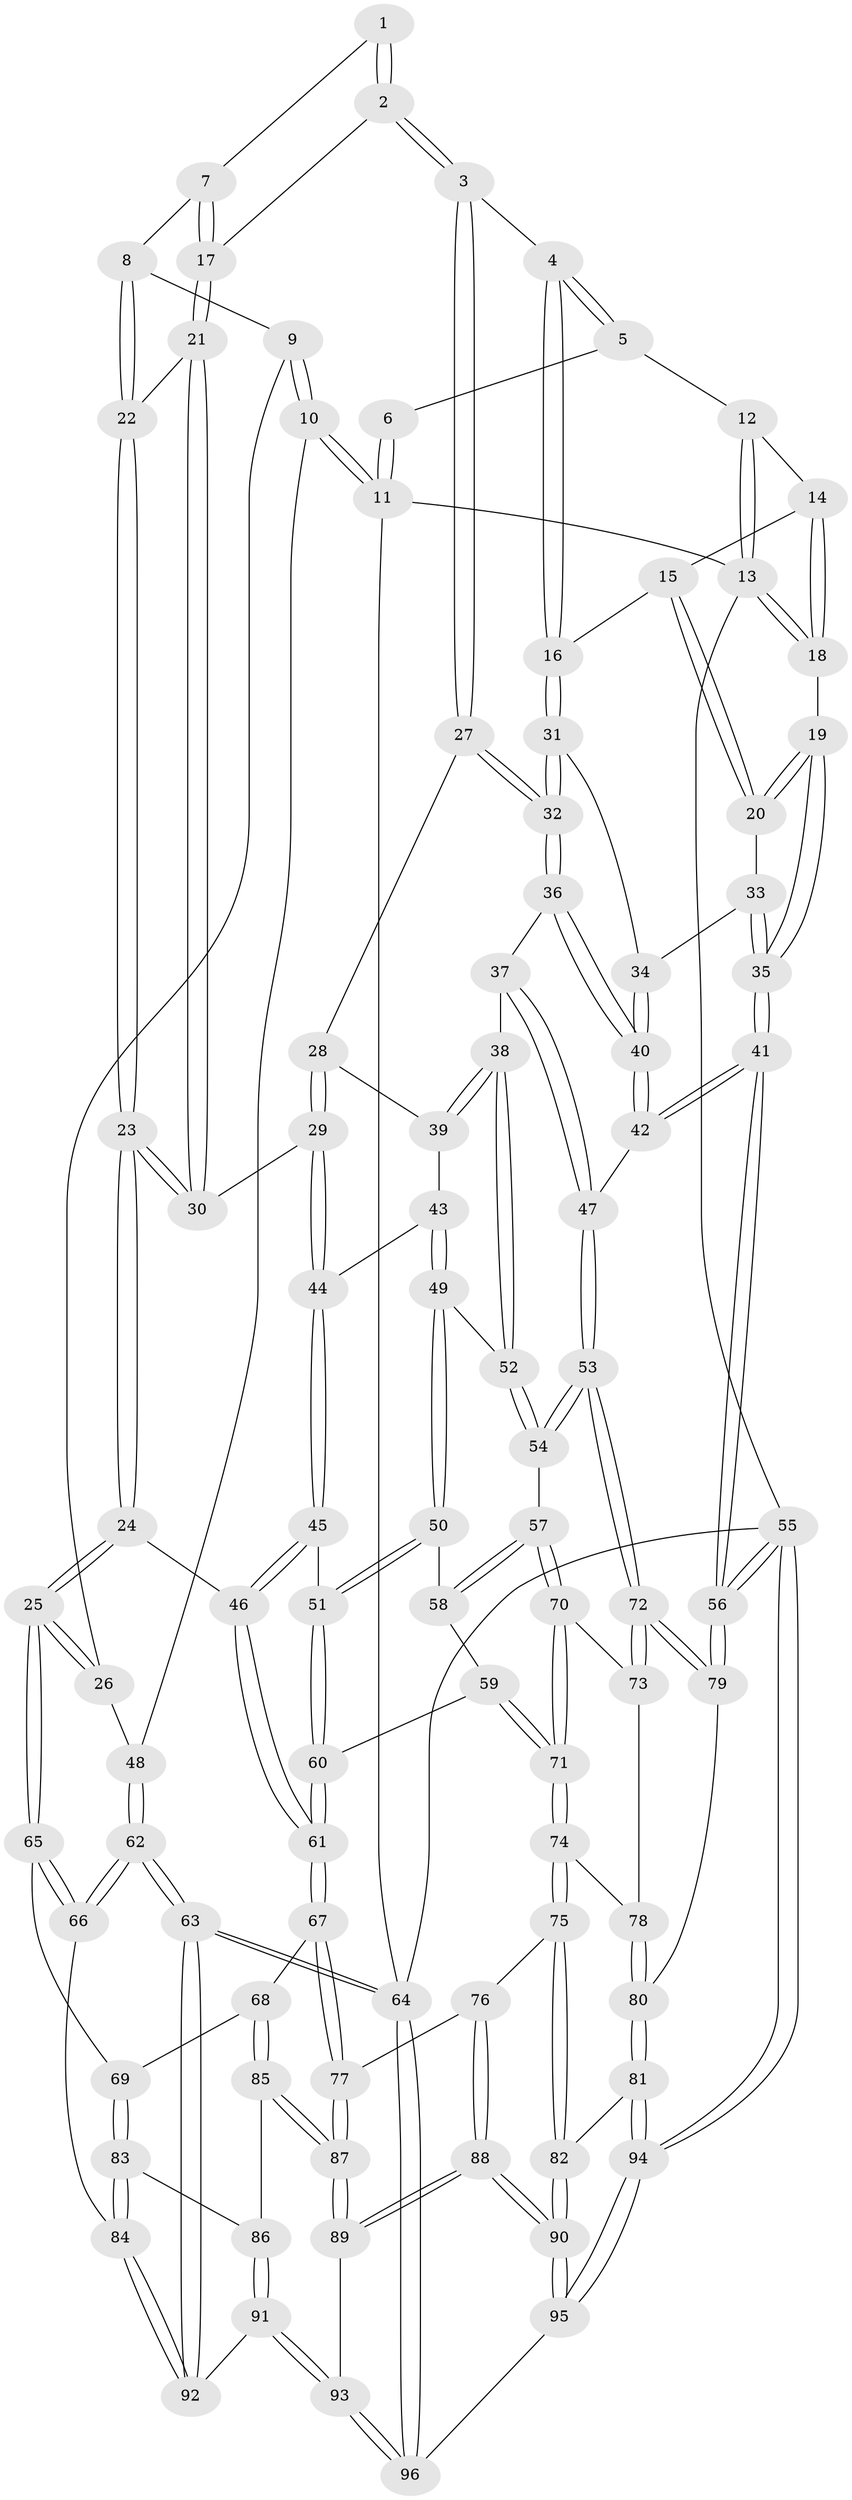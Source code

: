 // coarse degree distribution, {3: 0.10714285714285714, 5: 0.39285714285714285, 4: 0.39285714285714285, 6: 0.10714285714285714}
// Generated by graph-tools (version 1.1) at 2025/42/03/06/25 10:42:32]
// undirected, 96 vertices, 237 edges
graph export_dot {
graph [start="1"]
  node [color=gray90,style=filled];
  1 [pos="+0.2995333509246314+0"];
  2 [pos="+0.4831271464728912+0.14159309513723753"];
  3 [pos="+0.5515201790190033+0.1439598389753465"];
  4 [pos="+0.6516888829845534+0"];
  5 [pos="+0.704310987317727+0"];
  6 [pos="+0.2653867034449864+0"];
  7 [pos="+0.2634074146606004+0.063620015745143"];
  8 [pos="+0.12424360089937861+0.16598104768269012"];
  9 [pos="+0.09593274844816269+0.1610786719928766"];
  10 [pos="+0+0"];
  11 [pos="+0+0"];
  12 [pos="+0.8591170145422868+0"];
  13 [pos="+1+0"];
  14 [pos="+0.8788720308634436+0.1251686922817588"];
  15 [pos="+0.8713725856672272+0.20220056212765233"];
  16 [pos="+0.8405039414393127+0.22978878609571263"];
  17 [pos="+0.34430648890533405+0.21211334448769126"];
  18 [pos="+1+0"];
  19 [pos="+1+0.020001845776003665"];
  20 [pos="+1+0.11222593413207538"];
  21 [pos="+0.3421431943041174+0.2150148449579832"];
  22 [pos="+0.24214320191238575+0.2689521616645307"];
  23 [pos="+0.23501785896014868+0.392407717891627"];
  24 [pos="+0.20674048056649483+0.4568919967235571"];
  25 [pos="+0.19520497674874773+0.46466097234828024"];
  26 [pos="+0.07443205578554718+0.367930695512734"];
  27 [pos="+0.5726951946626869+0.23333771531443853"];
  28 [pos="+0.5642201751465082+0.2578936850585796"];
  29 [pos="+0.4426549142426652+0.35973349774995533"];
  30 [pos="+0.41567462441977443+0.3491161940473287"];
  31 [pos="+0.8359641623220633+0.2555944990603172"];
  32 [pos="+0.756879666549814+0.30528104907012626"];
  33 [pos="+0.9125010030272412+0.30907917920226907"];
  34 [pos="+0.8962501462966231+0.3115957260774608"];
  35 [pos="+1+0.36025393977689646"];
  36 [pos="+0.7561781077251898+0.311090351379322"];
  37 [pos="+0.74219506503098+0.3691167869746276"];
  38 [pos="+0.6195700023204767+0.4281248509899907"];
  39 [pos="+0.5927159686147155+0.3724021636721394"];
  40 [pos="+0.92501357719189+0.49509299349104247"];
  41 [pos="+1+0.5451297844571054"];
  42 [pos="+0.9266872647674169+0.5020329535879366"];
  43 [pos="+0.49866561064035325+0.42306701046536904"];
  44 [pos="+0.44267415846119207+0.3599197271346117"];
  45 [pos="+0.4026110944348364+0.4701076115964224"];
  46 [pos="+0.2085770468867107+0.4574211162284585"];
  47 [pos="+0.8095722311020345+0.5515248180614497"];
  48 [pos="+0+0.34930866501708224"];
  49 [pos="+0.5188090749900763+0.4823040933966757"];
  50 [pos="+0.5180369261599073+0.48370175735450127"];
  51 [pos="+0.4358320490633616+0.5110941185290985"];
  52 [pos="+0.6190733275925758+0.43278917679140405"];
  53 [pos="+0.8040503343275716+0.5571971360766617"];
  54 [pos="+0.6849488624168492+0.5493300219652116"];
  55 [pos="+1+1"];
  56 [pos="+1+0.8206526834845733"];
  57 [pos="+0.6680501458267034+0.5609241023798531"];
  58 [pos="+0.544286318666603+0.5345341457635545"];
  59 [pos="+0.5189766243720029+0.5932385475861335"];
  60 [pos="+0.4233217638422896+0.5954975200759861"];
  61 [pos="+0.4128879267132813+0.6083199225465146"];
  62 [pos="+0+0.648103268266291"];
  63 [pos="+0+1"];
  64 [pos="+0+1"];
  65 [pos="+0.12441347713553083+0.6064549199023206"];
  66 [pos="+0+0.6438310251528143"];
  67 [pos="+0.38497097783095674+0.7005617782214855"];
  68 [pos="+0.21781214244719901+0.661787818974794"];
  69 [pos="+0.13660666820472667+0.6197406342223588"];
  70 [pos="+0.6535536569414844+0.5810267060018556"];
  71 [pos="+0.586549455014907+0.6576207254202185"];
  72 [pos="+0.8094492550806652+0.7355586469602707"];
  73 [pos="+0.6830381644465892+0.6773988121637116"];
  74 [pos="+0.5851574776245296+0.6661148610021929"];
  75 [pos="+0.5399793327065455+0.7461374073693263"];
  76 [pos="+0.5042816205941396+0.7599405020686447"];
  77 [pos="+0.4028394329072123+0.7304360965655812"];
  78 [pos="+0.6338032865677528+0.6850731176322619"];
  79 [pos="+0.8105133634182942+0.7433781853295586"];
  80 [pos="+0.7729210930202177+0.7900442038735239"];
  81 [pos="+0.754740056890872+0.8211318621510411"];
  82 [pos="+0.7103917994996625+0.8353207475810926"];
  83 [pos="+0.15131867636368412+0.8084771452477277"];
  84 [pos="+0.10908222088433714+0.8698200450999788"];
  85 [pos="+0.2579326490081008+0.8394422010178276"];
  86 [pos="+0.24473640723382523+0.8471859544550028"];
  87 [pos="+0.34781710764771495+0.836663452666758"];
  88 [pos="+0.5238528781383034+1"];
  89 [pos="+0.3677424848774981+0.9128845013678581"];
  90 [pos="+0.5403386871305597+1"];
  91 [pos="+0.21464561760567843+0.9294613563046452"];
  92 [pos="+0.09959697816865368+0.9194313891209162"];
  93 [pos="+0.25725303204954203+0.9838133181862541"];
  94 [pos="+1+1"];
  95 [pos="+0.5546311568354929+1"];
  96 [pos="+0.23559854401366329+1"];
  1 -- 2;
  1 -- 2;
  1 -- 7;
  2 -- 3;
  2 -- 3;
  2 -- 17;
  3 -- 4;
  3 -- 27;
  3 -- 27;
  4 -- 5;
  4 -- 5;
  4 -- 16;
  4 -- 16;
  5 -- 6;
  5 -- 12;
  6 -- 11;
  6 -- 11;
  7 -- 8;
  7 -- 17;
  7 -- 17;
  8 -- 9;
  8 -- 22;
  8 -- 22;
  9 -- 10;
  9 -- 10;
  9 -- 26;
  10 -- 11;
  10 -- 11;
  10 -- 48;
  11 -- 13;
  11 -- 64;
  12 -- 13;
  12 -- 13;
  12 -- 14;
  13 -- 18;
  13 -- 18;
  13 -- 55;
  14 -- 15;
  14 -- 18;
  14 -- 18;
  15 -- 16;
  15 -- 20;
  15 -- 20;
  16 -- 31;
  16 -- 31;
  17 -- 21;
  17 -- 21;
  18 -- 19;
  19 -- 20;
  19 -- 20;
  19 -- 35;
  19 -- 35;
  20 -- 33;
  21 -- 22;
  21 -- 30;
  21 -- 30;
  22 -- 23;
  22 -- 23;
  23 -- 24;
  23 -- 24;
  23 -- 30;
  23 -- 30;
  24 -- 25;
  24 -- 25;
  24 -- 46;
  25 -- 26;
  25 -- 26;
  25 -- 65;
  25 -- 65;
  26 -- 48;
  27 -- 28;
  27 -- 32;
  27 -- 32;
  28 -- 29;
  28 -- 29;
  28 -- 39;
  29 -- 30;
  29 -- 44;
  29 -- 44;
  31 -- 32;
  31 -- 32;
  31 -- 34;
  32 -- 36;
  32 -- 36;
  33 -- 34;
  33 -- 35;
  33 -- 35;
  34 -- 40;
  34 -- 40;
  35 -- 41;
  35 -- 41;
  36 -- 37;
  36 -- 40;
  36 -- 40;
  37 -- 38;
  37 -- 47;
  37 -- 47;
  38 -- 39;
  38 -- 39;
  38 -- 52;
  38 -- 52;
  39 -- 43;
  40 -- 42;
  40 -- 42;
  41 -- 42;
  41 -- 42;
  41 -- 56;
  41 -- 56;
  42 -- 47;
  43 -- 44;
  43 -- 49;
  43 -- 49;
  44 -- 45;
  44 -- 45;
  45 -- 46;
  45 -- 46;
  45 -- 51;
  46 -- 61;
  46 -- 61;
  47 -- 53;
  47 -- 53;
  48 -- 62;
  48 -- 62;
  49 -- 50;
  49 -- 50;
  49 -- 52;
  50 -- 51;
  50 -- 51;
  50 -- 58;
  51 -- 60;
  51 -- 60;
  52 -- 54;
  52 -- 54;
  53 -- 54;
  53 -- 54;
  53 -- 72;
  53 -- 72;
  54 -- 57;
  55 -- 56;
  55 -- 56;
  55 -- 94;
  55 -- 94;
  55 -- 64;
  56 -- 79;
  56 -- 79;
  57 -- 58;
  57 -- 58;
  57 -- 70;
  57 -- 70;
  58 -- 59;
  59 -- 60;
  59 -- 71;
  59 -- 71;
  60 -- 61;
  60 -- 61;
  61 -- 67;
  61 -- 67;
  62 -- 63;
  62 -- 63;
  62 -- 66;
  62 -- 66;
  63 -- 64;
  63 -- 64;
  63 -- 92;
  63 -- 92;
  64 -- 96;
  64 -- 96;
  65 -- 66;
  65 -- 66;
  65 -- 69;
  66 -- 84;
  67 -- 68;
  67 -- 77;
  67 -- 77;
  68 -- 69;
  68 -- 85;
  68 -- 85;
  69 -- 83;
  69 -- 83;
  70 -- 71;
  70 -- 71;
  70 -- 73;
  71 -- 74;
  71 -- 74;
  72 -- 73;
  72 -- 73;
  72 -- 79;
  72 -- 79;
  73 -- 78;
  74 -- 75;
  74 -- 75;
  74 -- 78;
  75 -- 76;
  75 -- 82;
  75 -- 82;
  76 -- 77;
  76 -- 88;
  76 -- 88;
  77 -- 87;
  77 -- 87;
  78 -- 80;
  78 -- 80;
  79 -- 80;
  80 -- 81;
  80 -- 81;
  81 -- 82;
  81 -- 94;
  81 -- 94;
  82 -- 90;
  82 -- 90;
  83 -- 84;
  83 -- 84;
  83 -- 86;
  84 -- 92;
  84 -- 92;
  85 -- 86;
  85 -- 87;
  85 -- 87;
  86 -- 91;
  86 -- 91;
  87 -- 89;
  87 -- 89;
  88 -- 89;
  88 -- 89;
  88 -- 90;
  88 -- 90;
  89 -- 93;
  90 -- 95;
  90 -- 95;
  91 -- 92;
  91 -- 93;
  91 -- 93;
  93 -- 96;
  93 -- 96;
  94 -- 95;
  94 -- 95;
  95 -- 96;
}
